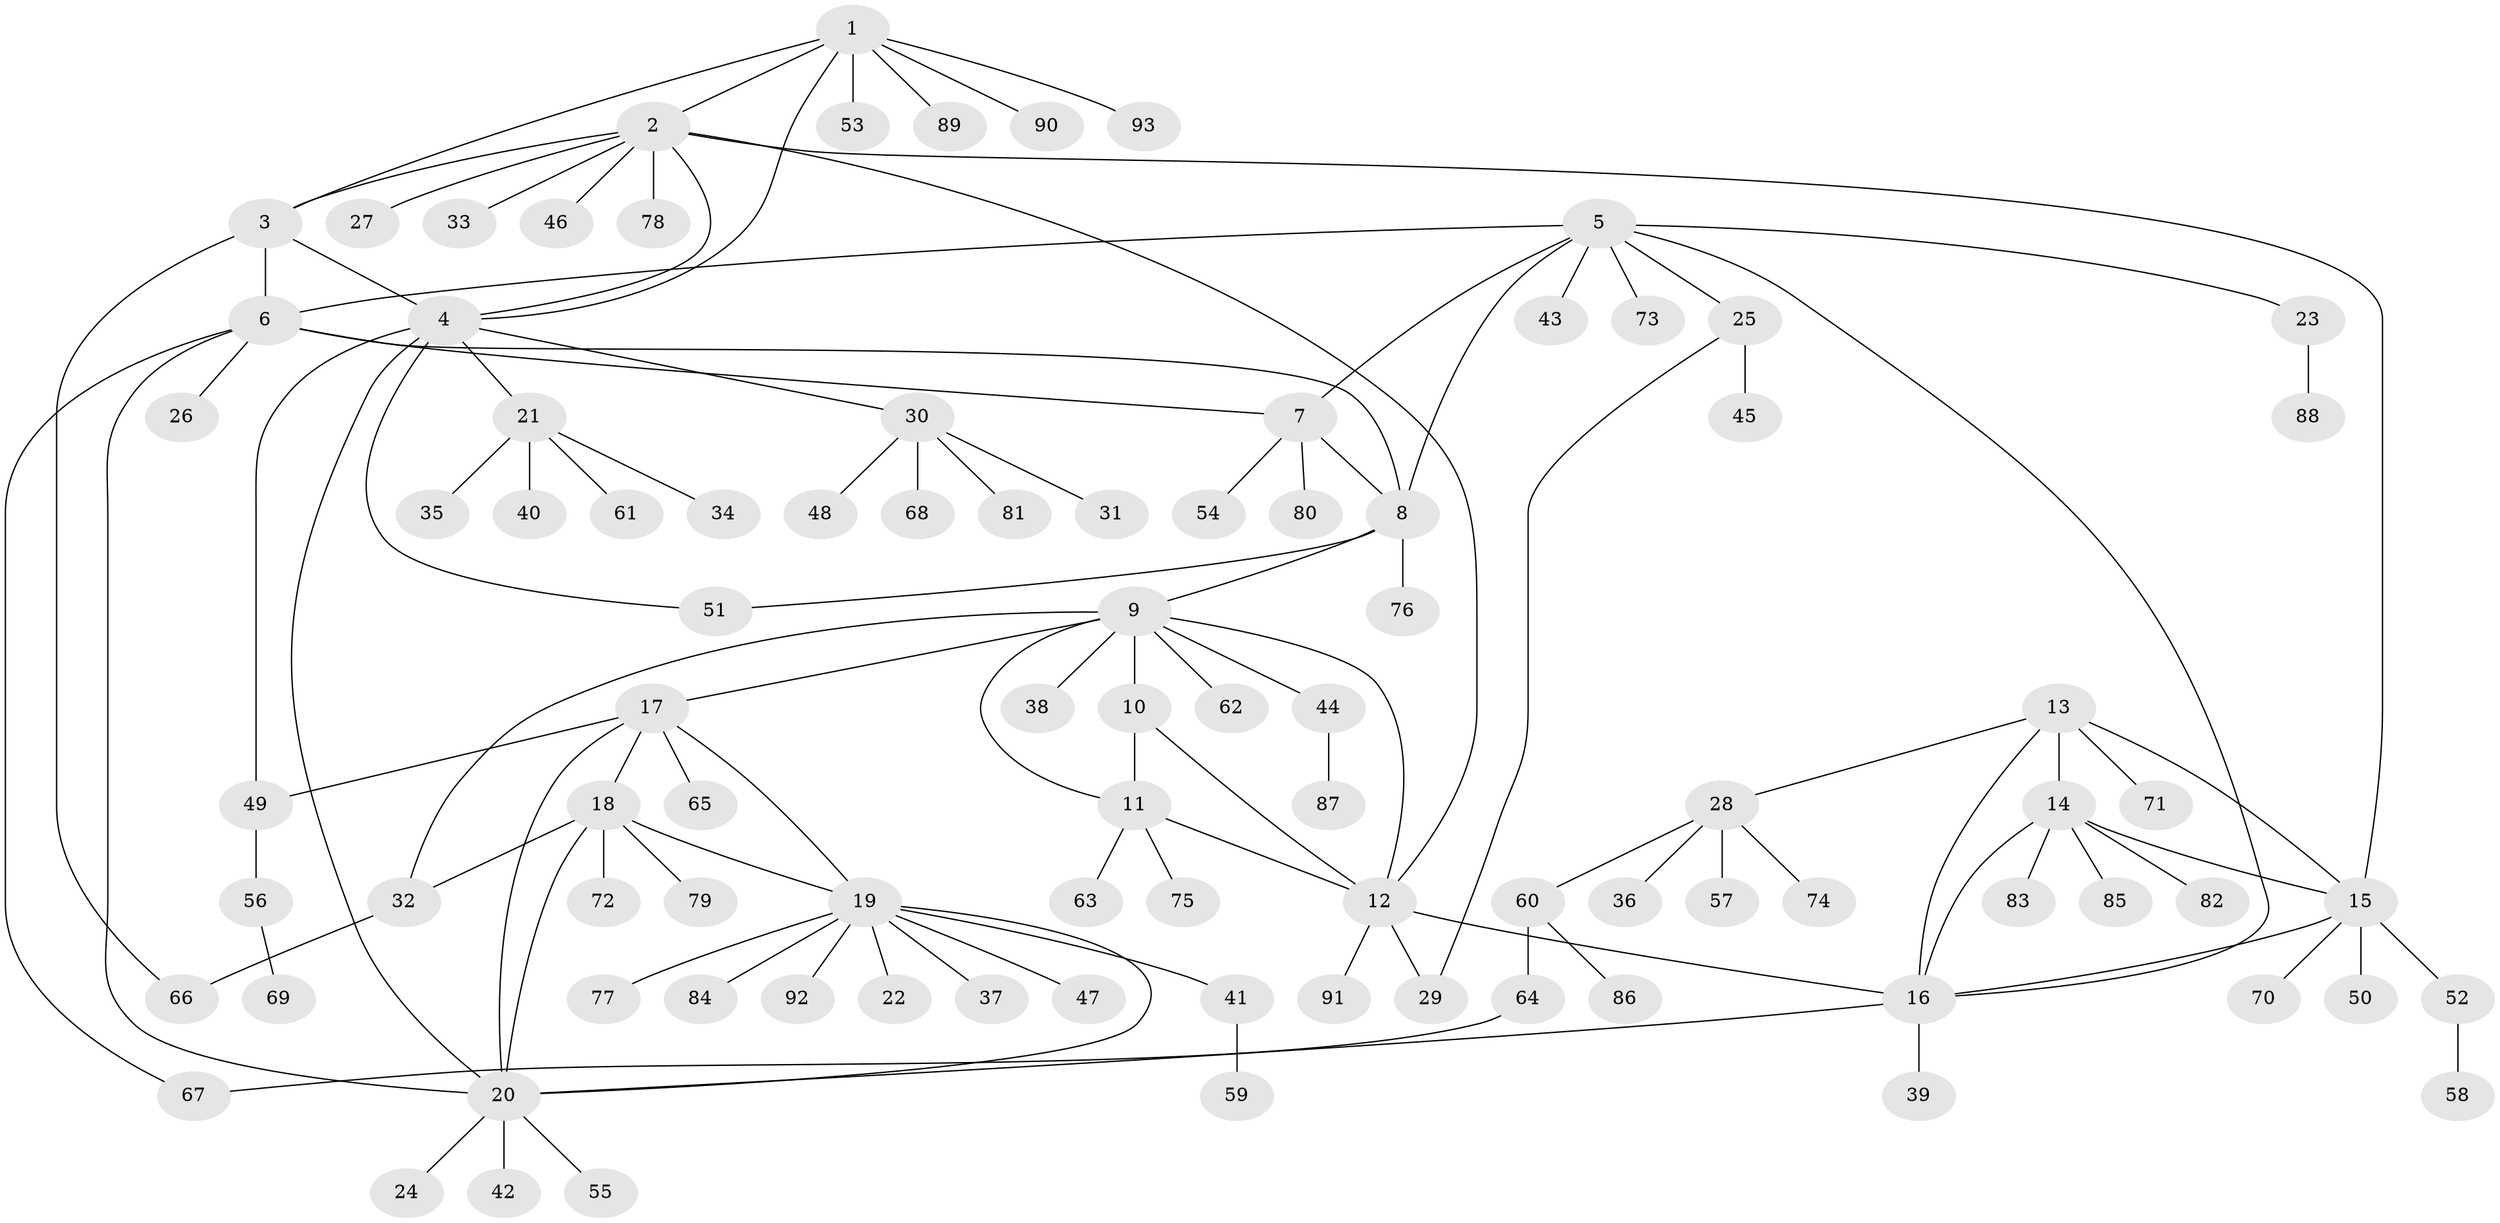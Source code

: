// coarse degree distribution, {6: 0.041666666666666664, 12: 0.013888888888888888, 5: 0.027777777777777776, 15: 0.013888888888888888, 8: 0.013888888888888888, 7: 0.027777777777777776, 4: 0.06944444444444445, 9: 0.041666666666666664, 1: 0.6666666666666666, 3: 0.027777777777777776, 2: 0.05555555555555555}
// Generated by graph-tools (version 1.1) at 2025/24/03/03/25 07:24:11]
// undirected, 93 vertices, 119 edges
graph export_dot {
graph [start="1"]
  node [color=gray90,style=filled];
  1;
  2;
  3;
  4;
  5;
  6;
  7;
  8;
  9;
  10;
  11;
  12;
  13;
  14;
  15;
  16;
  17;
  18;
  19;
  20;
  21;
  22;
  23;
  24;
  25;
  26;
  27;
  28;
  29;
  30;
  31;
  32;
  33;
  34;
  35;
  36;
  37;
  38;
  39;
  40;
  41;
  42;
  43;
  44;
  45;
  46;
  47;
  48;
  49;
  50;
  51;
  52;
  53;
  54;
  55;
  56;
  57;
  58;
  59;
  60;
  61;
  62;
  63;
  64;
  65;
  66;
  67;
  68;
  69;
  70;
  71;
  72;
  73;
  74;
  75;
  76;
  77;
  78;
  79;
  80;
  81;
  82;
  83;
  84;
  85;
  86;
  87;
  88;
  89;
  90;
  91;
  92;
  93;
  1 -- 2;
  1 -- 3;
  1 -- 4;
  1 -- 53;
  1 -- 89;
  1 -- 90;
  1 -- 93;
  2 -- 3;
  2 -- 4;
  2 -- 12;
  2 -- 15;
  2 -- 27;
  2 -- 33;
  2 -- 46;
  2 -- 78;
  3 -- 4;
  3 -- 6;
  3 -- 66;
  4 -- 20;
  4 -- 21;
  4 -- 30;
  4 -- 49;
  4 -- 51;
  5 -- 6;
  5 -- 7;
  5 -- 8;
  5 -- 16;
  5 -- 23;
  5 -- 25;
  5 -- 43;
  5 -- 73;
  6 -- 7;
  6 -- 8;
  6 -- 20;
  6 -- 26;
  6 -- 67;
  7 -- 8;
  7 -- 54;
  7 -- 80;
  8 -- 9;
  8 -- 51;
  8 -- 76;
  9 -- 10;
  9 -- 11;
  9 -- 12;
  9 -- 17;
  9 -- 32;
  9 -- 38;
  9 -- 44;
  9 -- 62;
  10 -- 11;
  10 -- 12;
  11 -- 12;
  11 -- 63;
  11 -- 75;
  12 -- 16;
  12 -- 29;
  12 -- 91;
  13 -- 14;
  13 -- 15;
  13 -- 16;
  13 -- 28;
  13 -- 71;
  14 -- 15;
  14 -- 16;
  14 -- 82;
  14 -- 83;
  14 -- 85;
  15 -- 16;
  15 -- 50;
  15 -- 52;
  15 -- 70;
  16 -- 20;
  16 -- 39;
  17 -- 18;
  17 -- 19;
  17 -- 20;
  17 -- 49;
  17 -- 65;
  18 -- 19;
  18 -- 20;
  18 -- 32;
  18 -- 72;
  18 -- 79;
  19 -- 20;
  19 -- 22;
  19 -- 37;
  19 -- 41;
  19 -- 47;
  19 -- 77;
  19 -- 84;
  19 -- 92;
  20 -- 24;
  20 -- 42;
  20 -- 55;
  21 -- 34;
  21 -- 35;
  21 -- 40;
  21 -- 61;
  23 -- 88;
  25 -- 29;
  25 -- 45;
  28 -- 36;
  28 -- 57;
  28 -- 60;
  28 -- 74;
  30 -- 31;
  30 -- 48;
  30 -- 68;
  30 -- 81;
  32 -- 66;
  41 -- 59;
  44 -- 87;
  49 -- 56;
  52 -- 58;
  56 -- 69;
  60 -- 64;
  60 -- 86;
  64 -- 67;
}
